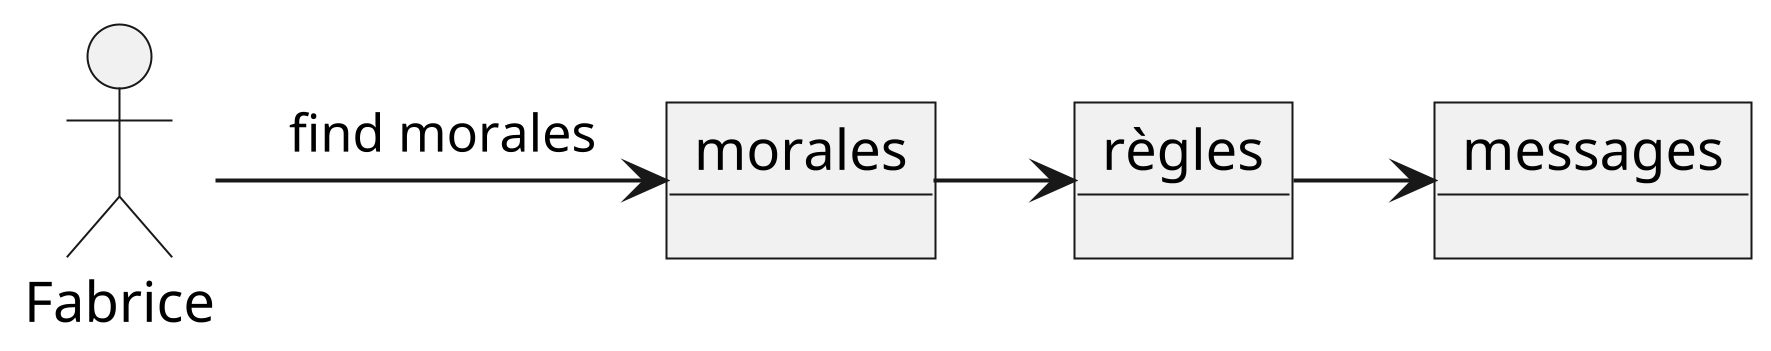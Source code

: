 @startuml
scale 10
allowmixing

actor Fabrice

object morales {
}

object règles {
}

object messages {
}

morales -> règles
règles -> messages

Fabrice -> morales : find morales

@enduml
